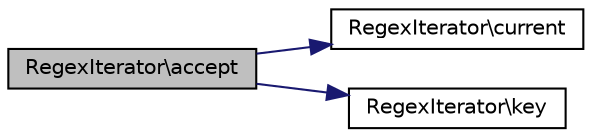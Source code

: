 digraph "RegexIterator\accept"
{
  edge [fontname="Helvetica",fontsize="10",labelfontname="Helvetica",labelfontsize="10"];
  node [fontname="Helvetica",fontsize="10",shape=record];
  rankdir="LR";
  Node1 [label="RegexIterator\\accept",height=0.2,width=0.4,color="black", fillcolor="grey75", style="filled" fontcolor="black"];
  Node1 -> Node2 [color="midnightblue",fontsize="10",style="solid",fontname="Helvetica"];
  Node2 [label="RegexIterator\\current",height=0.2,width=0.4,color="black", fillcolor="white", style="filled",URL="$classRegexIterator.html#a31da25b48090b58f88ba56b609c53bd6"];
  Node1 -> Node3 [color="midnightblue",fontsize="10",style="solid",fontname="Helvetica"];
  Node3 [label="RegexIterator\\key",height=0.2,width=0.4,color="black", fillcolor="white", style="filled",URL="$classRegexIterator.html#aa1664fcc9016d36d971d092b74a8aa80"];
}
